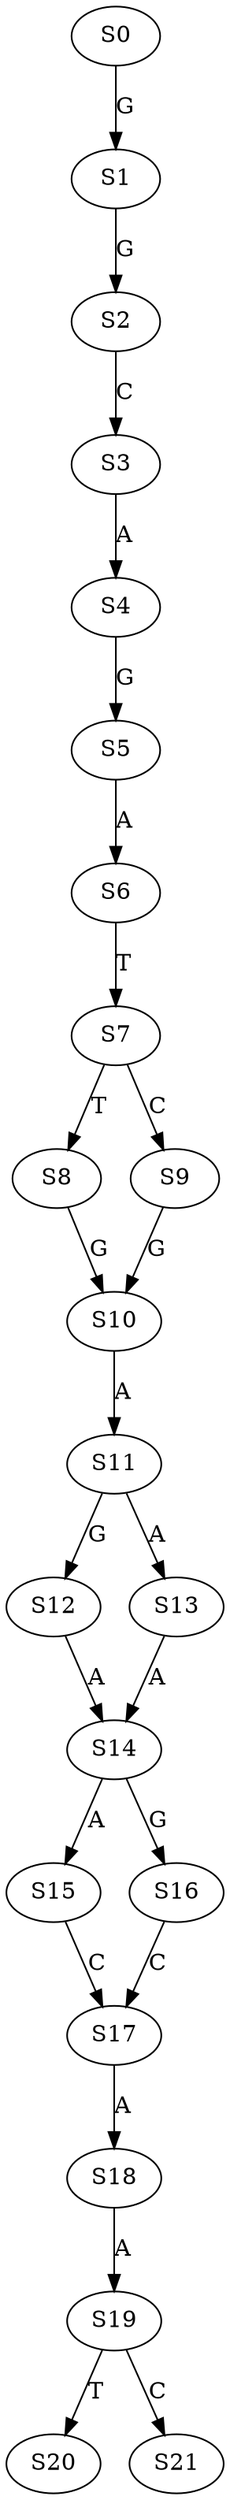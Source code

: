 strict digraph  {
	S0 -> S1 [ label = G ];
	S1 -> S2 [ label = G ];
	S2 -> S3 [ label = C ];
	S3 -> S4 [ label = A ];
	S4 -> S5 [ label = G ];
	S5 -> S6 [ label = A ];
	S6 -> S7 [ label = T ];
	S7 -> S8 [ label = T ];
	S7 -> S9 [ label = C ];
	S8 -> S10 [ label = G ];
	S9 -> S10 [ label = G ];
	S10 -> S11 [ label = A ];
	S11 -> S12 [ label = G ];
	S11 -> S13 [ label = A ];
	S12 -> S14 [ label = A ];
	S13 -> S14 [ label = A ];
	S14 -> S15 [ label = A ];
	S14 -> S16 [ label = G ];
	S15 -> S17 [ label = C ];
	S16 -> S17 [ label = C ];
	S17 -> S18 [ label = A ];
	S18 -> S19 [ label = A ];
	S19 -> S20 [ label = T ];
	S19 -> S21 [ label = C ];
}
